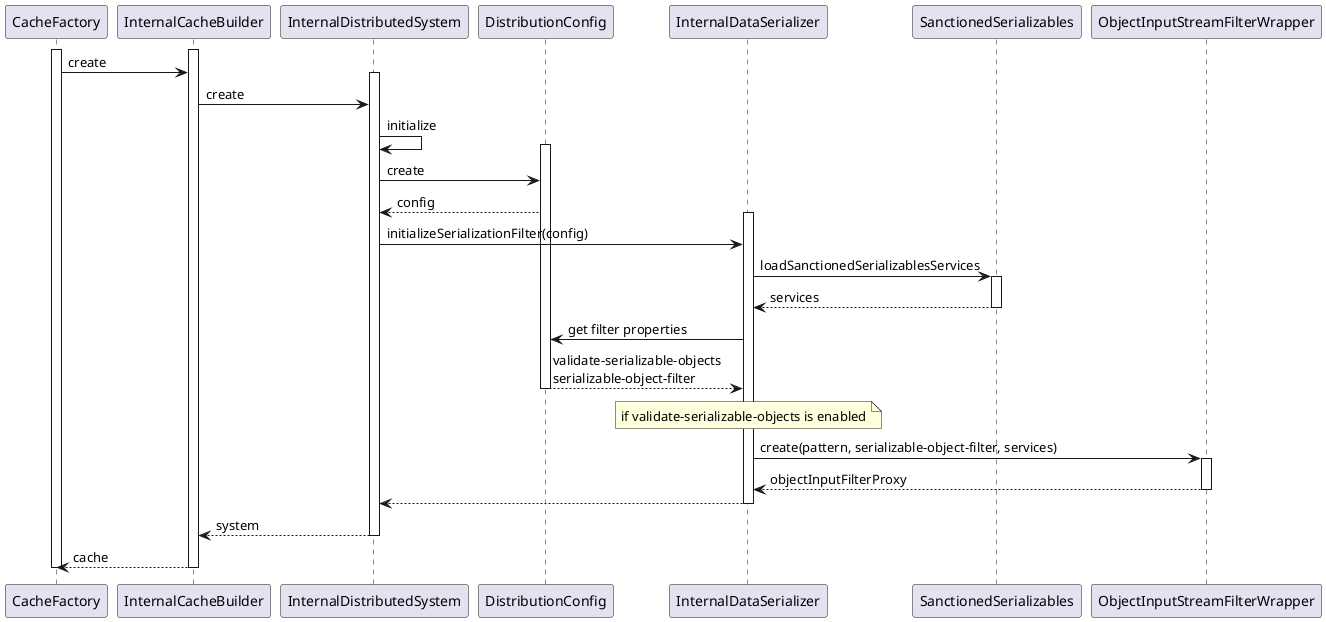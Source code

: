 @startuml
participant CacheFactory
participant InternalCacheBuilder
participant InternalDistributedSystem
participant DistributionConfig
participant InternalDataSerializer
participant SanctionedSerializables
participant ObjectInputStreamFilterWrapper

activate CacheFactory
activate InternalCacheBuilder
CacheFactory -> InternalCacheBuilder: create

activate InternalDistributedSystem
InternalCacheBuilder -> InternalDistributedSystem : create
InternalDistributedSystem -> InternalDistributedSystem : initialize

activate DistributionConfig
InternalDistributedSystem -> DistributionConfig: create
InternalDistributedSystem <-- DistributionConfig: config

activate InternalDataSerializer
InternalDistributedSystem -> InternalDataSerializer: initializeSerializationFilter(config)

InternalDataSerializer -> SanctionedSerializables: loadSanctionedSerializablesServices
activate SanctionedSerializables

InternalDataSerializer <-- SanctionedSerializables: services
deactivate SanctionedSerializables

InternalDataSerializer -> DistributionConfig: get filter properties
InternalDataSerializer <-- DistributionConfig: validate-serializable-objects\nserializable-object-filter
deactivate DistributionConfig

note over InternalDataSerializer: if validate-serializable-objects is enabled
InternalDataSerializer -> ObjectInputStreamFilterWrapper: create(pattern, serializable-object-filter, services)
activate ObjectInputStreamFilterWrapper

InternalDataSerializer <-- ObjectInputStreamFilterWrapper: objectInputFilterProxy
deactivate ObjectInputStreamFilterWrapper

InternalDistributedSystem <-- InternalDataSerializer:
deactivate InternalDataSerializer

InternalCacheBuilder <-- InternalDistributedSystem: system
deactivate InternalDistributedSystem

CacheFactory <-- InternalCacheBuilder: cache
deactivate InternalCacheBuilder
deactivate CacheFactory
@enduml
